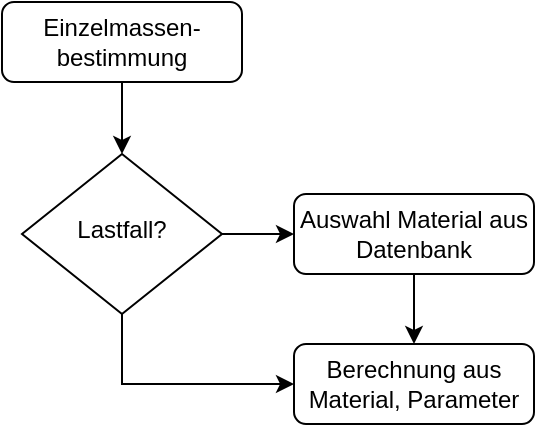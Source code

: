 <mxfile version="20.8.10" type="device"><diagram name="Page-1" id="_TSs6GdPhBXNVWzmJdqG"><mxGraphModel dx="792" dy="835" grid="0" gridSize="10" guides="1" tooltips="1" connect="1" arrows="1" fold="1" page="1" pageScale="1" pageWidth="827" pageHeight="1169" math="0" shadow="0"><root><mxCell id="0"/><mxCell id="1" parent="0"/><mxCell id="yMZ5eJ6Z-W8iPGAN8Sw_-5" style="edgeStyle=orthogonalEdgeStyle;rounded=0;orthogonalLoop=1;jettySize=auto;html=1;exitX=0.5;exitY=1;exitDx=0;exitDy=0;entryX=0.5;entryY=0;entryDx=0;entryDy=0;" edge="1" parent="1" source="yMZ5eJ6Z-W8iPGAN8Sw_-1" target="yMZ5eJ6Z-W8iPGAN8Sw_-2"><mxGeometry relative="1" as="geometry"/></mxCell><mxCell id="yMZ5eJ6Z-W8iPGAN8Sw_-1" value="Einzelmassen-bestimmung" style="rounded=1;whiteSpace=wrap;html=1;fontSize=12;glass=0;strokeWidth=1;shadow=0;" vertex="1" parent="1"><mxGeometry x="420" y="140" width="120" height="40" as="geometry"/></mxCell><mxCell id="yMZ5eJ6Z-W8iPGAN8Sw_-6" style="edgeStyle=orthogonalEdgeStyle;rounded=0;orthogonalLoop=1;jettySize=auto;html=1;exitX=1;exitY=0.5;exitDx=0;exitDy=0;" edge="1" parent="1" source="yMZ5eJ6Z-W8iPGAN8Sw_-2" target="yMZ5eJ6Z-W8iPGAN8Sw_-3"><mxGeometry relative="1" as="geometry"/></mxCell><mxCell id="yMZ5eJ6Z-W8iPGAN8Sw_-8" style="edgeStyle=orthogonalEdgeStyle;rounded=0;orthogonalLoop=1;jettySize=auto;html=1;exitX=0.5;exitY=1;exitDx=0;exitDy=0;entryX=0;entryY=0.5;entryDx=0;entryDy=0;" edge="1" parent="1" source="yMZ5eJ6Z-W8iPGAN8Sw_-2" target="yMZ5eJ6Z-W8iPGAN8Sw_-4"><mxGeometry relative="1" as="geometry"/></mxCell><mxCell id="yMZ5eJ6Z-W8iPGAN8Sw_-2" value="Lastfall?" style="rhombus;whiteSpace=wrap;html=1;shadow=0;fontFamily=Helvetica;fontSize=12;align=center;strokeWidth=1;spacing=6;spacingTop=-4;" vertex="1" parent="1"><mxGeometry x="430" y="216" width="100" height="80" as="geometry"/></mxCell><mxCell id="yMZ5eJ6Z-W8iPGAN8Sw_-7" style="edgeStyle=orthogonalEdgeStyle;rounded=0;orthogonalLoop=1;jettySize=auto;html=1;exitX=0.5;exitY=1;exitDx=0;exitDy=0;entryX=0.5;entryY=0;entryDx=0;entryDy=0;" edge="1" parent="1" source="yMZ5eJ6Z-W8iPGAN8Sw_-3" target="yMZ5eJ6Z-W8iPGAN8Sw_-4"><mxGeometry relative="1" as="geometry"/></mxCell><mxCell id="yMZ5eJ6Z-W8iPGAN8Sw_-3" value="Auswahl Material aus Datenbank" style="rounded=1;whiteSpace=wrap;html=1;fontSize=12;glass=0;strokeWidth=1;shadow=0;" vertex="1" parent="1"><mxGeometry x="566" y="236" width="120" height="40" as="geometry"/></mxCell><mxCell id="yMZ5eJ6Z-W8iPGAN8Sw_-4" value="Berechnung aus Material, Parameter" style="rounded=1;whiteSpace=wrap;html=1;fontSize=12;glass=0;strokeWidth=1;shadow=0;" vertex="1" parent="1"><mxGeometry x="566" y="311" width="120" height="40" as="geometry"/></mxCell></root></mxGraphModel></diagram></mxfile>